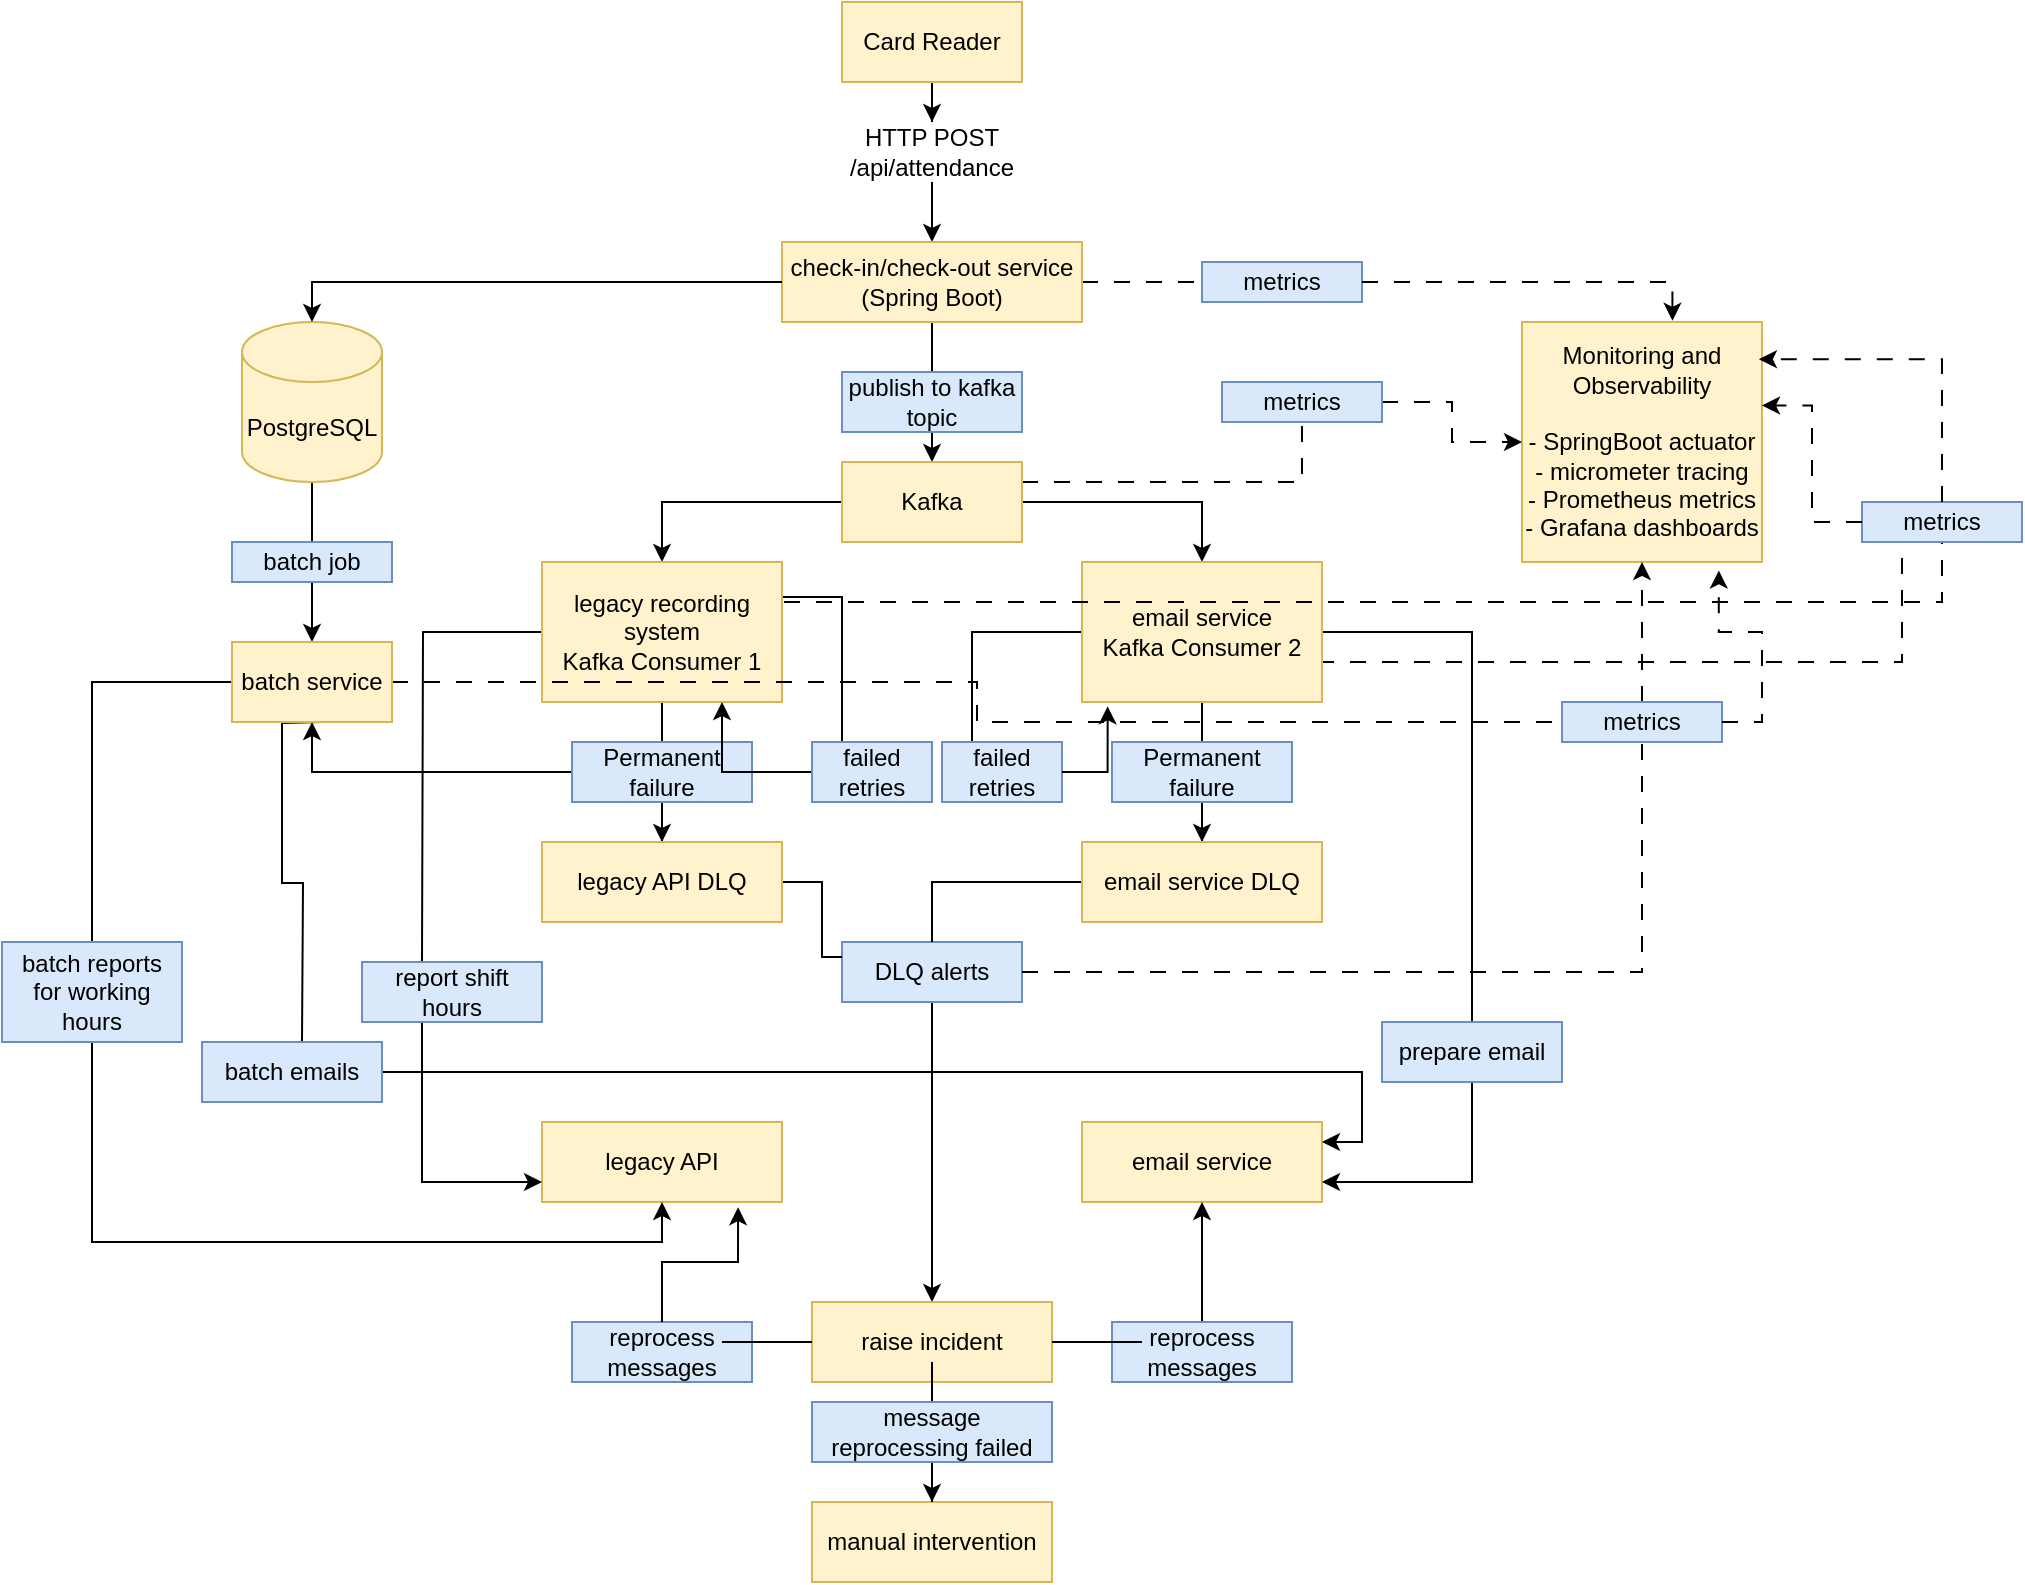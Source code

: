 <mxfile version="28.2.8">
  <diagram name="Page-1" id="j6vc_ssUfZ9kInSrZZrp">
    <mxGraphModel grid="1" page="1" gridSize="10" guides="1" tooltips="1" connect="1" arrows="1" fold="1" pageScale="1" pageWidth="1100" pageHeight="850" math="0" shadow="0">
      <root>
        <mxCell id="0" />
        <mxCell id="1" parent="0" />
        <mxCell id="i1huGO1YsSx7xA-w54ZR-3" value="" style="edgeStyle=orthogonalEdgeStyle;rounded=0;orthogonalLoop=1;jettySize=auto;html=1;" edge="1" parent="1" source="i1huGO1YsSx7xA-w54ZR-1" target="i1huGO1YsSx7xA-w54ZR-2">
          <mxGeometry relative="1" as="geometry" />
        </mxCell>
        <mxCell id="i1huGO1YsSx7xA-w54ZR-1" value="Card Reader" style="rounded=0;whiteSpace=wrap;html=1;fillColor=#fff2cc;strokeColor=#d6b656;" vertex="1" parent="1">
          <mxGeometry x="430" y="40" width="90" height="40" as="geometry" />
        </mxCell>
        <mxCell id="i1huGO1YsSx7xA-w54ZR-5" value="" style="edgeStyle=orthogonalEdgeStyle;rounded=0;orthogonalLoop=1;jettySize=auto;html=1;" edge="1" parent="1" source="i1huGO1YsSx7xA-w54ZR-2" target="i1huGO1YsSx7xA-w54ZR-4">
          <mxGeometry relative="1" as="geometry" />
        </mxCell>
        <mxCell id="i1huGO1YsSx7xA-w54ZR-2" value="HTTP POST /api/attendance" style="text;html=1;whiteSpace=wrap;strokeColor=none;fillColor=none;align=center;verticalAlign=middle;rounded=0;" vertex="1" parent="1">
          <mxGeometry x="430" y="100" width="90" height="30" as="geometry" />
        </mxCell>
        <mxCell id="i1huGO1YsSx7xA-w54ZR-9" value="" style="edgeStyle=orthogonalEdgeStyle;rounded=0;orthogonalLoop=1;jettySize=auto;html=1;endArrow=none;endFill=0;" edge="1" parent="1" source="i1huGO1YsSx7xA-w54ZR-4" target="i1huGO1YsSx7xA-w54ZR-8">
          <mxGeometry relative="1" as="geometry" />
        </mxCell>
        <mxCell id="hWLiBaqlXj0TNTlsOg2q-30" style="edgeStyle=orthogonalEdgeStyle;rounded=0;orthogonalLoop=1;jettySize=auto;html=1;dashed=1;dashPattern=8 8;endArrow=none;endFill=0;" edge="1" parent="1" source="i1huGO1YsSx7xA-w54ZR-4" target="hWLiBaqlXj0TNTlsOg2q-29">
          <mxGeometry relative="1" as="geometry" />
        </mxCell>
        <mxCell id="i1huGO1YsSx7xA-w54ZR-4" value="check-in/check-out service&lt;div&gt;(Spring Boot)&lt;/div&gt;" style="rounded=0;whiteSpace=wrap;html=1;fillColor=#fff2cc;strokeColor=#d6b656;" vertex="1" parent="1">
          <mxGeometry x="400" y="160" width="150" height="40" as="geometry" />
        </mxCell>
        <mxCell id="i1huGO1YsSx7xA-w54ZR-41" style="edgeStyle=orthogonalEdgeStyle;rounded=0;orthogonalLoop=1;jettySize=auto;html=1;entryX=0.5;entryY=0;entryDx=0;entryDy=0;endArrow=none;endFill=0;" edge="1" parent="1" source="i1huGO1YsSx7xA-w54ZR-6" target="i1huGO1YsSx7xA-w54ZR-33">
          <mxGeometry relative="1" as="geometry" />
        </mxCell>
        <mxCell id="i1huGO1YsSx7xA-w54ZR-6" value="&lt;font style=&quot;font-size: 12px;&quot;&gt;PostgreSQL&lt;/font&gt;" style="shape=cylinder3;whiteSpace=wrap;html=1;boundedLbl=1;backgroundOutline=1;size=15;fillColor=#fff2cc;strokeColor=#d6b656;" vertex="1" parent="1">
          <mxGeometry x="130" y="200" width="70" height="80" as="geometry" />
        </mxCell>
        <mxCell id="i1huGO1YsSx7xA-w54ZR-7" style="edgeStyle=orthogonalEdgeStyle;rounded=0;orthogonalLoop=1;jettySize=auto;html=1;exitX=0;exitY=0.5;exitDx=0;exitDy=0;entryX=0.5;entryY=0;entryDx=0;entryDy=0;entryPerimeter=0;" edge="1" parent="1" source="i1huGO1YsSx7xA-w54ZR-4" target="i1huGO1YsSx7xA-w54ZR-6">
          <mxGeometry relative="1" as="geometry" />
        </mxCell>
        <mxCell id="i1huGO1YsSx7xA-w54ZR-11" style="edgeStyle=orthogonalEdgeStyle;rounded=0;orthogonalLoop=1;jettySize=auto;html=1;exitX=0.5;exitY=1;exitDx=0;exitDy=0;entryX=0.5;entryY=0;entryDx=0;entryDy=0;" edge="1" parent="1" source="i1huGO1YsSx7xA-w54ZR-8" target="i1huGO1YsSx7xA-w54ZR-10">
          <mxGeometry relative="1" as="geometry" />
        </mxCell>
        <mxCell id="i1huGO1YsSx7xA-w54ZR-8" value="publish to kafka topic" style="text;html=1;whiteSpace=wrap;strokeColor=#6c8ebf;fillColor=#dae8fc;align=center;verticalAlign=middle;rounded=0;" vertex="1" parent="1">
          <mxGeometry x="430" y="225" width="90" height="30" as="geometry" />
        </mxCell>
        <mxCell id="i1huGO1YsSx7xA-w54ZR-14" value="" style="edgeStyle=orthogonalEdgeStyle;rounded=0;orthogonalLoop=1;jettySize=auto;html=1;" edge="1" parent="1" source="i1huGO1YsSx7xA-w54ZR-10" target="i1huGO1YsSx7xA-w54ZR-13">
          <mxGeometry relative="1" as="geometry" />
        </mxCell>
        <mxCell id="i1huGO1YsSx7xA-w54ZR-15" value="" style="edgeStyle=orthogonalEdgeStyle;rounded=0;orthogonalLoop=1;jettySize=auto;html=1;" edge="1" parent="1" source="i1huGO1YsSx7xA-w54ZR-10" target="i1huGO1YsSx7xA-w54ZR-12">
          <mxGeometry relative="1" as="geometry" />
        </mxCell>
        <mxCell id="i1huGO1YsSx7xA-w54ZR-48" style="edgeStyle=orthogonalEdgeStyle;rounded=0;orthogonalLoop=1;jettySize=auto;html=1;exitX=1;exitY=0.25;exitDx=0;exitDy=0;dashed=1;dashPattern=8 8;endArrow=none;endFill=0;" edge="1" parent="1" source="i1huGO1YsSx7xA-w54ZR-10" target="i1huGO1YsSx7xA-w54ZR-47">
          <mxGeometry relative="1" as="geometry" />
        </mxCell>
        <mxCell id="i1huGO1YsSx7xA-w54ZR-10" value="Kafka" style="rounded=0;whiteSpace=wrap;html=1;fillColor=#fff2cc;strokeColor=#d6b656;" vertex="1" parent="1">
          <mxGeometry x="430" y="270" width="90" height="40" as="geometry" />
        </mxCell>
        <mxCell id="i1huGO1YsSx7xA-w54ZR-20" value="" style="edgeStyle=orthogonalEdgeStyle;rounded=0;orthogonalLoop=1;jettySize=auto;html=1;endArrow=none;endFill=0;" edge="1" parent="1" source="i1huGO1YsSx7xA-w54ZR-12" target="i1huGO1YsSx7xA-w54ZR-17">
          <mxGeometry relative="1" as="geometry" />
        </mxCell>
        <mxCell id="i1huGO1YsSx7xA-w54ZR-61" style="edgeStyle=orthogonalEdgeStyle;rounded=0;orthogonalLoop=1;jettySize=auto;html=1;endArrow=none;endFill=0;" edge="1" parent="1" source="i1huGO1YsSx7xA-w54ZR-12" target="i1huGO1YsSx7xA-w54ZR-60">
          <mxGeometry relative="1" as="geometry" />
        </mxCell>
        <mxCell id="hWLiBaqlXj0TNTlsOg2q-26" style="edgeStyle=orthogonalEdgeStyle;rounded=0;orthogonalLoop=1;jettySize=auto;html=1;entryX=0.25;entryY=0;entryDx=0;entryDy=0;endArrow=none;endFill=0;" edge="1" parent="1" source="i1huGO1YsSx7xA-w54ZR-12" target="hWLiBaqlXj0TNTlsOg2q-24">
          <mxGeometry relative="1" as="geometry" />
        </mxCell>
        <mxCell id="hWLiBaqlXj0TNTlsOg2q-41" style="edgeStyle=orthogonalEdgeStyle;rounded=0;orthogonalLoop=1;jettySize=auto;html=1;exitX=1;exitY=0;exitDx=0;exitDy=0;entryX=0.25;entryY=1;entryDx=0;entryDy=0;dashed=1;dashPattern=8 8;endArrow=none;endFill=0;" edge="1" parent="1" source="i1huGO1YsSx7xA-w54ZR-12" target="hWLiBaqlXj0TNTlsOg2q-39">
          <mxGeometry relative="1" as="geometry">
            <Array as="points">
              <mxPoint x="670" y="370" />
              <mxPoint x="960" y="370" />
            </Array>
          </mxGeometry>
        </mxCell>
        <mxCell id="i1huGO1YsSx7xA-w54ZR-12" value="email service&lt;div&gt;Kafka Consumer 2&lt;/div&gt;" style="rounded=0;whiteSpace=wrap;html=1;fillColor=#fff2cc;strokeColor=#d6b656;" vertex="1" parent="1">
          <mxGeometry x="550" y="320" width="120" height="70" as="geometry" />
        </mxCell>
        <mxCell id="i1huGO1YsSx7xA-w54ZR-19" value="" style="edgeStyle=orthogonalEdgeStyle;rounded=0;orthogonalLoop=1;jettySize=auto;html=1;endArrow=none;endFill=0;" edge="1" parent="1" source="i1huGO1YsSx7xA-w54ZR-13" target="i1huGO1YsSx7xA-w54ZR-18">
          <mxGeometry relative="1" as="geometry" />
        </mxCell>
        <mxCell id="i1huGO1YsSx7xA-w54ZR-55" style="edgeStyle=orthogonalEdgeStyle;rounded=0;orthogonalLoop=1;jettySize=auto;html=1;endArrow=none;endFill=0;" edge="1" parent="1" source="i1huGO1YsSx7xA-w54ZR-13">
          <mxGeometry relative="1" as="geometry">
            <mxPoint x="220" y="520" as="targetPoint" />
          </mxGeometry>
        </mxCell>
        <mxCell id="hWLiBaqlXj0TNTlsOg2q-16" style="edgeStyle=orthogonalEdgeStyle;rounded=0;orthogonalLoop=1;jettySize=auto;html=1;exitX=1;exitY=0.25;exitDx=0;exitDy=0;entryX=0.25;entryY=0;entryDx=0;entryDy=0;endArrow=none;endFill=0;" edge="1" parent="1" source="i1huGO1YsSx7xA-w54ZR-13" target="hWLiBaqlXj0TNTlsOg2q-7">
          <mxGeometry relative="1" as="geometry" />
        </mxCell>
        <mxCell id="hWLiBaqlXj0TNTlsOg2q-38" style="edgeStyle=orthogonalEdgeStyle;rounded=0;orthogonalLoop=1;jettySize=auto;html=1;exitX=1;exitY=0.5;exitDx=0;exitDy=0;dashed=1;dashPattern=8 8;endArrow=none;endFill=0;" edge="1" parent="1" source="i1huGO1YsSx7xA-w54ZR-13">
          <mxGeometry relative="1" as="geometry">
            <mxPoint x="980" y="310" as="targetPoint" />
            <Array as="points">
              <mxPoint x="400" y="340" />
              <mxPoint x="980" y="340" />
            </Array>
          </mxGeometry>
        </mxCell>
        <mxCell id="i1huGO1YsSx7xA-w54ZR-13" value="legacy recording system&lt;div&gt;Kafka Consumer 1&lt;/div&gt;" style="rounded=0;whiteSpace=wrap;html=1;fillColor=#fff2cc;strokeColor=#d6b656;" vertex="1" parent="1">
          <mxGeometry x="280" y="320" width="120" height="70" as="geometry" />
        </mxCell>
        <mxCell id="i1huGO1YsSx7xA-w54ZR-16" value="Monitoring and Observability&lt;div&gt;&lt;br&gt;&lt;div&gt;- SpringBoot actuator&lt;/div&gt;&lt;div&gt;- micrometer tracing&lt;/div&gt;&lt;div&gt;&lt;span style=&quot;background-color: transparent; color: light-dark(rgb(0, 0, 0), rgb(255, 255, 255));&quot;&gt;- Prometheus metrics&lt;/span&gt;&lt;/div&gt;&lt;div&gt;&lt;span style=&quot;background-color: transparent; color: light-dark(rgb(0, 0, 0), rgb(255, 255, 255));&quot;&gt;- Grafana dashboards&lt;/span&gt;&lt;/div&gt;&lt;/div&gt;" style="whiteSpace=wrap;html=1;aspect=fixed;fillColor=#fff2cc;strokeColor=#d6b656;" vertex="1" parent="1">
          <mxGeometry x="770" y="200" width="120" height="120" as="geometry" />
        </mxCell>
        <mxCell id="i1huGO1YsSx7xA-w54ZR-29" value="" style="edgeStyle=orthogonalEdgeStyle;rounded=0;orthogonalLoop=1;jettySize=auto;html=1;" edge="1" parent="1" source="i1huGO1YsSx7xA-w54ZR-18" target="i1huGO1YsSx7xA-w54ZR-27">
          <mxGeometry relative="1" as="geometry" />
        </mxCell>
        <mxCell id="hWLiBaqlXj0TNTlsOg2q-50" value="" style="edgeStyle=orthogonalEdgeStyle;rounded=0;orthogonalLoop=1;jettySize=auto;html=1;" edge="1" parent="1" source="i1huGO1YsSx7xA-w54ZR-18" target="i1huGO1YsSx7xA-w54ZR-35">
          <mxGeometry relative="1" as="geometry" />
        </mxCell>
        <mxCell id="i1huGO1YsSx7xA-w54ZR-18" value="Permanent failure" style="text;html=1;whiteSpace=wrap;strokeColor=#6c8ebf;fillColor=#dae8fc;align=center;verticalAlign=middle;rounded=0;" vertex="1" parent="1">
          <mxGeometry x="295" y="410" width="90" height="30" as="geometry" />
        </mxCell>
        <mxCell id="i1huGO1YsSx7xA-w54ZR-71" style="edgeStyle=orthogonalEdgeStyle;rounded=0;orthogonalLoop=1;jettySize=auto;html=1;entryX=0.5;entryY=0;entryDx=0;entryDy=0;" edge="1" parent="1" source="i1huGO1YsSx7xA-w54ZR-21" target="i1huGO1YsSx7xA-w54ZR-70">
          <mxGeometry relative="1" as="geometry" />
        </mxCell>
        <mxCell id="i1huGO1YsSx7xA-w54ZR-21" value="DLQ alerts" style="text;html=1;whiteSpace=wrap;strokeColor=#6c8ebf;fillColor=#dae8fc;align=center;verticalAlign=middle;rounded=0;" vertex="1" parent="1">
          <mxGeometry x="430" y="510" width="90" height="30" as="geometry" />
        </mxCell>
        <mxCell id="i1huGO1YsSx7xA-w54ZR-30" style="edgeStyle=orthogonalEdgeStyle;rounded=0;orthogonalLoop=1;jettySize=auto;html=1;entryX=0.5;entryY=0;entryDx=0;entryDy=0;" edge="1" parent="1" source="i1huGO1YsSx7xA-w54ZR-17" target="i1huGO1YsSx7xA-w54ZR-28">
          <mxGeometry relative="1" as="geometry" />
        </mxCell>
        <mxCell id="i1huGO1YsSx7xA-w54ZR-17" value="Permanent failure" style="text;html=1;whiteSpace=wrap;strokeColor=#6c8ebf;fillColor=#dae8fc;align=center;verticalAlign=middle;rounded=0;" vertex="1" parent="1">
          <mxGeometry x="565" y="410" width="90" height="30" as="geometry" />
        </mxCell>
        <mxCell id="i1huGO1YsSx7xA-w54ZR-31" style="edgeStyle=orthogonalEdgeStyle;rounded=0;orthogonalLoop=1;jettySize=auto;html=1;entryX=0;entryY=0.25;entryDx=0;entryDy=0;endArrow=none;endFill=0;" edge="1" parent="1" source="i1huGO1YsSx7xA-w54ZR-27" target="i1huGO1YsSx7xA-w54ZR-21">
          <mxGeometry relative="1" as="geometry" />
        </mxCell>
        <mxCell id="i1huGO1YsSx7xA-w54ZR-27" value="legacy API DLQ" style="rounded=0;whiteSpace=wrap;html=1;fillColor=#fff2cc;strokeColor=#d6b656;" vertex="1" parent="1">
          <mxGeometry x="280" y="460" width="120" height="40" as="geometry" />
        </mxCell>
        <mxCell id="i1huGO1YsSx7xA-w54ZR-32" style="edgeStyle=orthogonalEdgeStyle;rounded=0;orthogonalLoop=1;jettySize=auto;html=1;exitX=0;exitY=0.5;exitDx=0;exitDy=0;entryX=0.5;entryY=0;entryDx=0;entryDy=0;endArrow=none;endFill=0;" edge="1" parent="1" source="i1huGO1YsSx7xA-w54ZR-28" target="i1huGO1YsSx7xA-w54ZR-21">
          <mxGeometry relative="1" as="geometry" />
        </mxCell>
        <mxCell id="i1huGO1YsSx7xA-w54ZR-28" value="email service DLQ" style="rounded=0;whiteSpace=wrap;html=1;fillColor=#fff2cc;strokeColor=#d6b656;" vertex="1" parent="1">
          <mxGeometry x="550" y="460" width="120" height="40" as="geometry" />
        </mxCell>
        <mxCell id="i1huGO1YsSx7xA-w54ZR-37" style="edgeStyle=orthogonalEdgeStyle;rounded=0;orthogonalLoop=1;jettySize=auto;html=1;entryX=0.5;entryY=0;entryDx=0;entryDy=0;" edge="1" parent="1" source="i1huGO1YsSx7xA-w54ZR-33" target="i1huGO1YsSx7xA-w54ZR-35">
          <mxGeometry relative="1" as="geometry" />
        </mxCell>
        <mxCell id="i1huGO1YsSx7xA-w54ZR-33" value="batch job" style="text;html=1;whiteSpace=wrap;strokeColor=#6c8ebf;fillColor=#dae8fc;align=center;verticalAlign=middle;rounded=0;" vertex="1" parent="1">
          <mxGeometry x="125" y="310" width="80" height="20" as="geometry" />
        </mxCell>
        <mxCell id="i1huGO1YsSx7xA-w54ZR-65" style="edgeStyle=orthogonalEdgeStyle;rounded=0;orthogonalLoop=1;jettySize=auto;html=1;entryX=0.5;entryY=0;entryDx=0;entryDy=0;endArrow=none;endFill=0;" edge="1" parent="1" source="i1huGO1YsSx7xA-w54ZR-35" target="i1huGO1YsSx7xA-w54ZR-64">
          <mxGeometry relative="1" as="geometry" />
        </mxCell>
        <mxCell id="i1huGO1YsSx7xA-w54ZR-68" style="edgeStyle=orthogonalEdgeStyle;rounded=0;orthogonalLoop=1;jettySize=auto;html=1;endArrow=none;endFill=0;" edge="1" parent="1">
          <mxGeometry relative="1" as="geometry">
            <mxPoint x="170" y="400" as="sourcePoint" />
            <mxPoint x="160" y="560" as="targetPoint" />
          </mxGeometry>
        </mxCell>
        <mxCell id="hWLiBaqlXj0TNTlsOg2q-51" style="edgeStyle=orthogonalEdgeStyle;rounded=0;orthogonalLoop=1;jettySize=auto;html=1;exitX=1;exitY=0.5;exitDx=0;exitDy=0;entryX=0;entryY=0.5;entryDx=0;entryDy=0;dashed=1;dashPattern=8 8;endArrow=none;endFill=0;" edge="1" parent="1" source="i1huGO1YsSx7xA-w54ZR-35" target="i1huGO1YsSx7xA-w54ZR-42">
          <mxGeometry relative="1" as="geometry" />
        </mxCell>
        <mxCell id="i1huGO1YsSx7xA-w54ZR-35" value="batch service" style="rounded=0;whiteSpace=wrap;html=1;fillColor=#fff2cc;strokeColor=#d6b656;" vertex="1" parent="1">
          <mxGeometry x="125" y="360" width="80" height="40" as="geometry" />
        </mxCell>
        <mxCell id="i1huGO1YsSx7xA-w54ZR-43" value="" style="edgeStyle=orthogonalEdgeStyle;rounded=0;orthogonalLoop=1;jettySize=auto;html=1;entryX=0.5;entryY=1;entryDx=0;entryDy=0;dashed=1;dashPattern=8 8;endArrow=none;endFill=0;" edge="1" parent="1" source="i1huGO1YsSx7xA-w54ZR-21" target="i1huGO1YsSx7xA-w54ZR-42">
          <mxGeometry relative="1" as="geometry">
            <mxPoint x="520" y="525" as="sourcePoint" />
            <mxPoint x="820" y="320" as="targetPoint" />
          </mxGeometry>
        </mxCell>
        <mxCell id="i1huGO1YsSx7xA-w54ZR-83" style="edgeStyle=orthogonalEdgeStyle;rounded=0;orthogonalLoop=1;jettySize=auto;html=1;exitX=0.5;exitY=0;exitDx=0;exitDy=0;entryX=0.5;entryY=1;entryDx=0;entryDy=0;dashed=1;dashPattern=8 8;" edge="1" parent="1" source="i1huGO1YsSx7xA-w54ZR-42" target="i1huGO1YsSx7xA-w54ZR-16">
          <mxGeometry relative="1" as="geometry" />
        </mxCell>
        <mxCell id="i1huGO1YsSx7xA-w54ZR-49" value="" style="edgeStyle=orthogonalEdgeStyle;rounded=0;orthogonalLoop=1;jettySize=auto;html=1;dashed=1;dashPattern=8 8;" edge="1" parent="1" source="i1huGO1YsSx7xA-w54ZR-47" target="i1huGO1YsSx7xA-w54ZR-16">
          <mxGeometry relative="1" as="geometry">
            <Array as="points">
              <mxPoint x="735" y="240" />
              <mxPoint x="735" y="260" />
            </Array>
          </mxGeometry>
        </mxCell>
        <mxCell id="i1huGO1YsSx7xA-w54ZR-47" value="metrics" style="text;html=1;whiteSpace=wrap;strokeColor=#6c8ebf;fillColor=#dae8fc;align=center;verticalAlign=middle;rounded=0;" vertex="1" parent="1">
          <mxGeometry x="620" y="230" width="80" height="20" as="geometry" />
        </mxCell>
        <mxCell id="i1huGO1YsSx7xA-w54ZR-53" value="email service" style="rounded=0;whiteSpace=wrap;html=1;fillColor=#fff2cc;strokeColor=#d6b656;" vertex="1" parent="1">
          <mxGeometry x="550" y="600" width="120" height="40" as="geometry" />
        </mxCell>
        <mxCell id="i1huGO1YsSx7xA-w54ZR-54" value="legacy API" style="rounded=0;whiteSpace=wrap;html=1;fillColor=#fff2cc;strokeColor=#d6b656;" vertex="1" parent="1">
          <mxGeometry x="280" y="600" width="120" height="40" as="geometry" />
        </mxCell>
        <mxCell id="i1huGO1YsSx7xA-w54ZR-59" style="edgeStyle=orthogonalEdgeStyle;rounded=0;orthogonalLoop=1;jettySize=auto;html=1;entryX=0;entryY=0.75;entryDx=0;entryDy=0;" edge="1" parent="1" source="i1huGO1YsSx7xA-w54ZR-56" target="i1huGO1YsSx7xA-w54ZR-54">
          <mxGeometry relative="1" as="geometry">
            <Array as="points">
              <mxPoint x="220" y="630" />
            </Array>
          </mxGeometry>
        </mxCell>
        <mxCell id="i1huGO1YsSx7xA-w54ZR-56" value="report shift hours" style="text;html=1;whiteSpace=wrap;strokeColor=#6c8ebf;fillColor=#dae8fc;align=center;verticalAlign=middle;rounded=0;" vertex="1" parent="1">
          <mxGeometry x="190" y="520" width="90" height="30" as="geometry" />
        </mxCell>
        <mxCell id="i1huGO1YsSx7xA-w54ZR-62" style="edgeStyle=orthogonalEdgeStyle;rounded=0;orthogonalLoop=1;jettySize=auto;html=1;exitX=0.5;exitY=1;exitDx=0;exitDy=0;entryX=1;entryY=0.75;entryDx=0;entryDy=0;" edge="1" parent="1" source="i1huGO1YsSx7xA-w54ZR-60" target="i1huGO1YsSx7xA-w54ZR-53">
          <mxGeometry relative="1" as="geometry" />
        </mxCell>
        <mxCell id="i1huGO1YsSx7xA-w54ZR-60" value="prepare email" style="text;html=1;whiteSpace=wrap;strokeColor=#6c8ebf;fillColor=#dae8fc;align=center;verticalAlign=middle;rounded=0;" vertex="1" parent="1">
          <mxGeometry x="700" y="550" width="90" height="30" as="geometry" />
        </mxCell>
        <mxCell id="i1huGO1YsSx7xA-w54ZR-69" style="edgeStyle=orthogonalEdgeStyle;rounded=0;orthogonalLoop=1;jettySize=auto;html=1;entryX=1;entryY=0.25;entryDx=0;entryDy=0;" edge="1" parent="1" source="i1huGO1YsSx7xA-w54ZR-63" target="i1huGO1YsSx7xA-w54ZR-53">
          <mxGeometry relative="1" as="geometry" />
        </mxCell>
        <mxCell id="i1huGO1YsSx7xA-w54ZR-63" value="batch emails" style="text;html=1;whiteSpace=wrap;strokeColor=#6c8ebf;fillColor=#dae8fc;align=center;verticalAlign=middle;rounded=0;" vertex="1" parent="1">
          <mxGeometry x="110" y="560" width="90" height="30" as="geometry" />
        </mxCell>
        <mxCell id="i1huGO1YsSx7xA-w54ZR-66" style="edgeStyle=orthogonalEdgeStyle;rounded=0;orthogonalLoop=1;jettySize=auto;html=1;exitX=0.5;exitY=1;exitDx=0;exitDy=0;entryX=0.5;entryY=1;entryDx=0;entryDy=0;" edge="1" parent="1" source="i1huGO1YsSx7xA-w54ZR-64" target="i1huGO1YsSx7xA-w54ZR-54">
          <mxGeometry relative="1" as="geometry" />
        </mxCell>
        <mxCell id="i1huGO1YsSx7xA-w54ZR-64" value="batch reports&lt;div&gt;for working hours&lt;/div&gt;" style="text;html=1;whiteSpace=wrap;strokeColor=#6c8ebf;fillColor=#dae8fc;align=center;verticalAlign=middle;rounded=0;" vertex="1" parent="1">
          <mxGeometry x="10" y="510" width="90" height="50" as="geometry" />
        </mxCell>
        <mxCell id="i1huGO1YsSx7xA-w54ZR-70" value="raise incident" style="rounded=0;whiteSpace=wrap;html=1;fillColor=#fff2cc;strokeColor=#d6b656;" vertex="1" parent="1">
          <mxGeometry x="415" y="690" width="120" height="40" as="geometry" />
        </mxCell>
        <mxCell id="i1huGO1YsSx7xA-w54ZR-73" value="reprocess messages" style="text;html=1;whiteSpace=wrap;strokeColor=#6c8ebf;fillColor=#dae8fc;align=center;verticalAlign=middle;rounded=0;" vertex="1" parent="1">
          <mxGeometry x="295" y="700" width="90" height="30" as="geometry" />
        </mxCell>
        <mxCell id="i1huGO1YsSx7xA-w54ZR-78" style="edgeStyle=orthogonalEdgeStyle;rounded=0;orthogonalLoop=1;jettySize=auto;html=1;entryX=0.5;entryY=1;entryDx=0;entryDy=0;" edge="1" parent="1" source="i1huGO1YsSx7xA-w54ZR-74" target="i1huGO1YsSx7xA-w54ZR-53">
          <mxGeometry relative="1" as="geometry" />
        </mxCell>
        <mxCell id="i1huGO1YsSx7xA-w54ZR-74" value="reprocess messages" style="text;html=1;whiteSpace=wrap;strokeColor=#6c8ebf;fillColor=#dae8fc;align=center;verticalAlign=middle;rounded=0;" vertex="1" parent="1">
          <mxGeometry x="565" y="700" width="90" height="30" as="geometry" />
        </mxCell>
        <mxCell id="i1huGO1YsSx7xA-w54ZR-76" style="edgeStyle=orthogonalEdgeStyle;rounded=0;orthogonalLoop=1;jettySize=auto;html=1;entryX=0.817;entryY=1.065;entryDx=0;entryDy=0;entryPerimeter=0;" edge="1" parent="1" source="i1huGO1YsSx7xA-w54ZR-73" target="i1huGO1YsSx7xA-w54ZR-54">
          <mxGeometry relative="1" as="geometry" />
        </mxCell>
        <mxCell id="i1huGO1YsSx7xA-w54ZR-79" style="edgeStyle=orthogonalEdgeStyle;rounded=0;orthogonalLoop=1;jettySize=auto;html=1;entryX=0.833;entryY=0.333;entryDx=0;entryDy=0;entryPerimeter=0;endArrow=none;endFill=0;" edge="1" parent="1" source="i1huGO1YsSx7xA-w54ZR-70" target="i1huGO1YsSx7xA-w54ZR-73">
          <mxGeometry relative="1" as="geometry" />
        </mxCell>
        <mxCell id="i1huGO1YsSx7xA-w54ZR-80" style="edgeStyle=orthogonalEdgeStyle;rounded=0;orthogonalLoop=1;jettySize=auto;html=1;entryX=0.167;entryY=0.333;entryDx=0;entryDy=0;entryPerimeter=0;endArrow=none;endFill=0;" edge="1" parent="1" source="i1huGO1YsSx7xA-w54ZR-70" target="i1huGO1YsSx7xA-w54ZR-74">
          <mxGeometry relative="1" as="geometry" />
        </mxCell>
        <mxCell id="hWLiBaqlXj0TNTlsOg2q-2" value="manual intervention" style="rounded=0;whiteSpace=wrap;html=1;fillColor=#fff2cc;strokeColor=#d6b656;" vertex="1" parent="1">
          <mxGeometry x="415" y="790" width="120" height="40" as="geometry" />
        </mxCell>
        <mxCell id="hWLiBaqlXj0TNTlsOg2q-5" value="" style="edgeStyle=orthogonalEdgeStyle;rounded=0;orthogonalLoop=1;jettySize=auto;html=1;entryX=0.5;entryY=0;entryDx=0;entryDy=0;endArrow=none;endFill=0;" edge="1" parent="1" source="i1huGO1YsSx7xA-w54ZR-70" target="hWLiBaqlXj0TNTlsOg2q-4">
          <mxGeometry relative="1" as="geometry">
            <mxPoint x="475" y="730" as="sourcePoint" />
            <mxPoint x="475" y="790" as="targetPoint" />
          </mxGeometry>
        </mxCell>
        <mxCell id="hWLiBaqlXj0TNTlsOg2q-46" style="edgeStyle=orthogonalEdgeStyle;rounded=0;orthogonalLoop=1;jettySize=auto;html=1;" edge="1" parent="1" source="hWLiBaqlXj0TNTlsOg2q-4" target="hWLiBaqlXj0TNTlsOg2q-2">
          <mxGeometry relative="1" as="geometry" />
        </mxCell>
        <mxCell id="hWLiBaqlXj0TNTlsOg2q-4" value="message reprocessing failed" style="text;html=1;whiteSpace=wrap;strokeColor=#6c8ebf;fillColor=#dae8fc;align=center;verticalAlign=middle;rounded=0;" vertex="1" parent="1">
          <mxGeometry x="415" y="740" width="120" height="30" as="geometry" />
        </mxCell>
        <mxCell id="hWLiBaqlXj0TNTlsOg2q-28" style="edgeStyle=orthogonalEdgeStyle;rounded=0;orthogonalLoop=1;jettySize=auto;html=1;entryX=0.75;entryY=1;entryDx=0;entryDy=0;" edge="1" parent="1" source="hWLiBaqlXj0TNTlsOg2q-7" target="i1huGO1YsSx7xA-w54ZR-13">
          <mxGeometry relative="1" as="geometry" />
        </mxCell>
        <mxCell id="hWLiBaqlXj0TNTlsOg2q-7" value="failed retries" style="text;html=1;whiteSpace=wrap;strokeColor=#6c8ebf;fillColor=#dae8fc;align=center;verticalAlign=middle;rounded=0;" vertex="1" parent="1">
          <mxGeometry x="415" y="410" width="60" height="30" as="geometry" />
        </mxCell>
        <mxCell id="hWLiBaqlXj0TNTlsOg2q-24" value="failed retries" style="text;html=1;whiteSpace=wrap;strokeColor=#6c8ebf;fillColor=#dae8fc;align=center;verticalAlign=middle;rounded=0;" vertex="1" parent="1">
          <mxGeometry x="480" y="410" width="60" height="30" as="geometry" />
        </mxCell>
        <mxCell id="hWLiBaqlXj0TNTlsOg2q-27" style="edgeStyle=orthogonalEdgeStyle;rounded=0;orthogonalLoop=1;jettySize=auto;html=1;exitX=1;exitY=0.5;exitDx=0;exitDy=0;entryX=0.107;entryY=1.031;entryDx=0;entryDy=0;entryPerimeter=0;" edge="1" parent="1" source="hWLiBaqlXj0TNTlsOg2q-24" target="i1huGO1YsSx7xA-w54ZR-12">
          <mxGeometry relative="1" as="geometry" />
        </mxCell>
        <mxCell id="hWLiBaqlXj0TNTlsOg2q-29" value="metrics" style="text;html=1;whiteSpace=wrap;strokeColor=#6c8ebf;fillColor=#dae8fc;align=center;verticalAlign=middle;rounded=0;" vertex="1" parent="1">
          <mxGeometry x="610" y="170" width="80" height="20" as="geometry" />
        </mxCell>
        <mxCell id="hWLiBaqlXj0TNTlsOg2q-31" style="edgeStyle=orthogonalEdgeStyle;rounded=0;orthogonalLoop=1;jettySize=auto;html=1;entryX=0.627;entryY=-0.005;entryDx=0;entryDy=0;entryPerimeter=0;dashed=1;dashPattern=8 8;" edge="1" parent="1" source="hWLiBaqlXj0TNTlsOg2q-29" target="i1huGO1YsSx7xA-w54ZR-16">
          <mxGeometry relative="1" as="geometry" />
        </mxCell>
        <mxCell id="hWLiBaqlXj0TNTlsOg2q-39" value="metrics" style="text;html=1;whiteSpace=wrap;strokeColor=#6c8ebf;fillColor=#dae8fc;align=center;verticalAlign=middle;rounded=0;" vertex="1" parent="1">
          <mxGeometry x="940" y="290" width="80" height="20" as="geometry" />
        </mxCell>
        <mxCell id="hWLiBaqlXj0TNTlsOg2q-40" style="edgeStyle=orthogonalEdgeStyle;rounded=0;orthogonalLoop=1;jettySize=auto;html=1;entryX=1;entryY=0.348;entryDx=0;entryDy=0;entryPerimeter=0;dashed=1;dashPattern=8 8;" edge="1" parent="1" source="hWLiBaqlXj0TNTlsOg2q-39" target="i1huGO1YsSx7xA-w54ZR-16">
          <mxGeometry relative="1" as="geometry" />
        </mxCell>
        <mxCell id="hWLiBaqlXj0TNTlsOg2q-43" style="edgeStyle=orthogonalEdgeStyle;rounded=0;orthogonalLoop=1;jettySize=auto;html=1;exitX=0.5;exitY=0;exitDx=0;exitDy=0;entryX=0.987;entryY=0.155;entryDx=0;entryDy=0;entryPerimeter=0;dashed=1;dashPattern=8 8;" edge="1" parent="1" source="hWLiBaqlXj0TNTlsOg2q-39" target="i1huGO1YsSx7xA-w54ZR-16">
          <mxGeometry relative="1" as="geometry" />
        </mxCell>
        <mxCell id="i1huGO1YsSx7xA-w54ZR-42" value="metrics" style="text;html=1;whiteSpace=wrap;strokeColor=#6c8ebf;fillColor=#dae8fc;align=center;verticalAlign=middle;rounded=0;" vertex="1" parent="1">
          <mxGeometry x="790" y="390" width="80" height="20" as="geometry" />
        </mxCell>
        <mxCell id="hWLiBaqlXj0TNTlsOg2q-55" style="edgeStyle=orthogonalEdgeStyle;rounded=0;orthogonalLoop=1;jettySize=auto;html=1;exitX=1;exitY=0.5;exitDx=0;exitDy=0;entryX=0.82;entryY=1.035;entryDx=0;entryDy=0;entryPerimeter=0;dashed=1;dashPattern=8 8;" edge="1" parent="1" source="i1huGO1YsSx7xA-w54ZR-42" target="i1huGO1YsSx7xA-w54ZR-16">
          <mxGeometry relative="1" as="geometry" />
        </mxCell>
      </root>
    </mxGraphModel>
  </diagram>
</mxfile>
